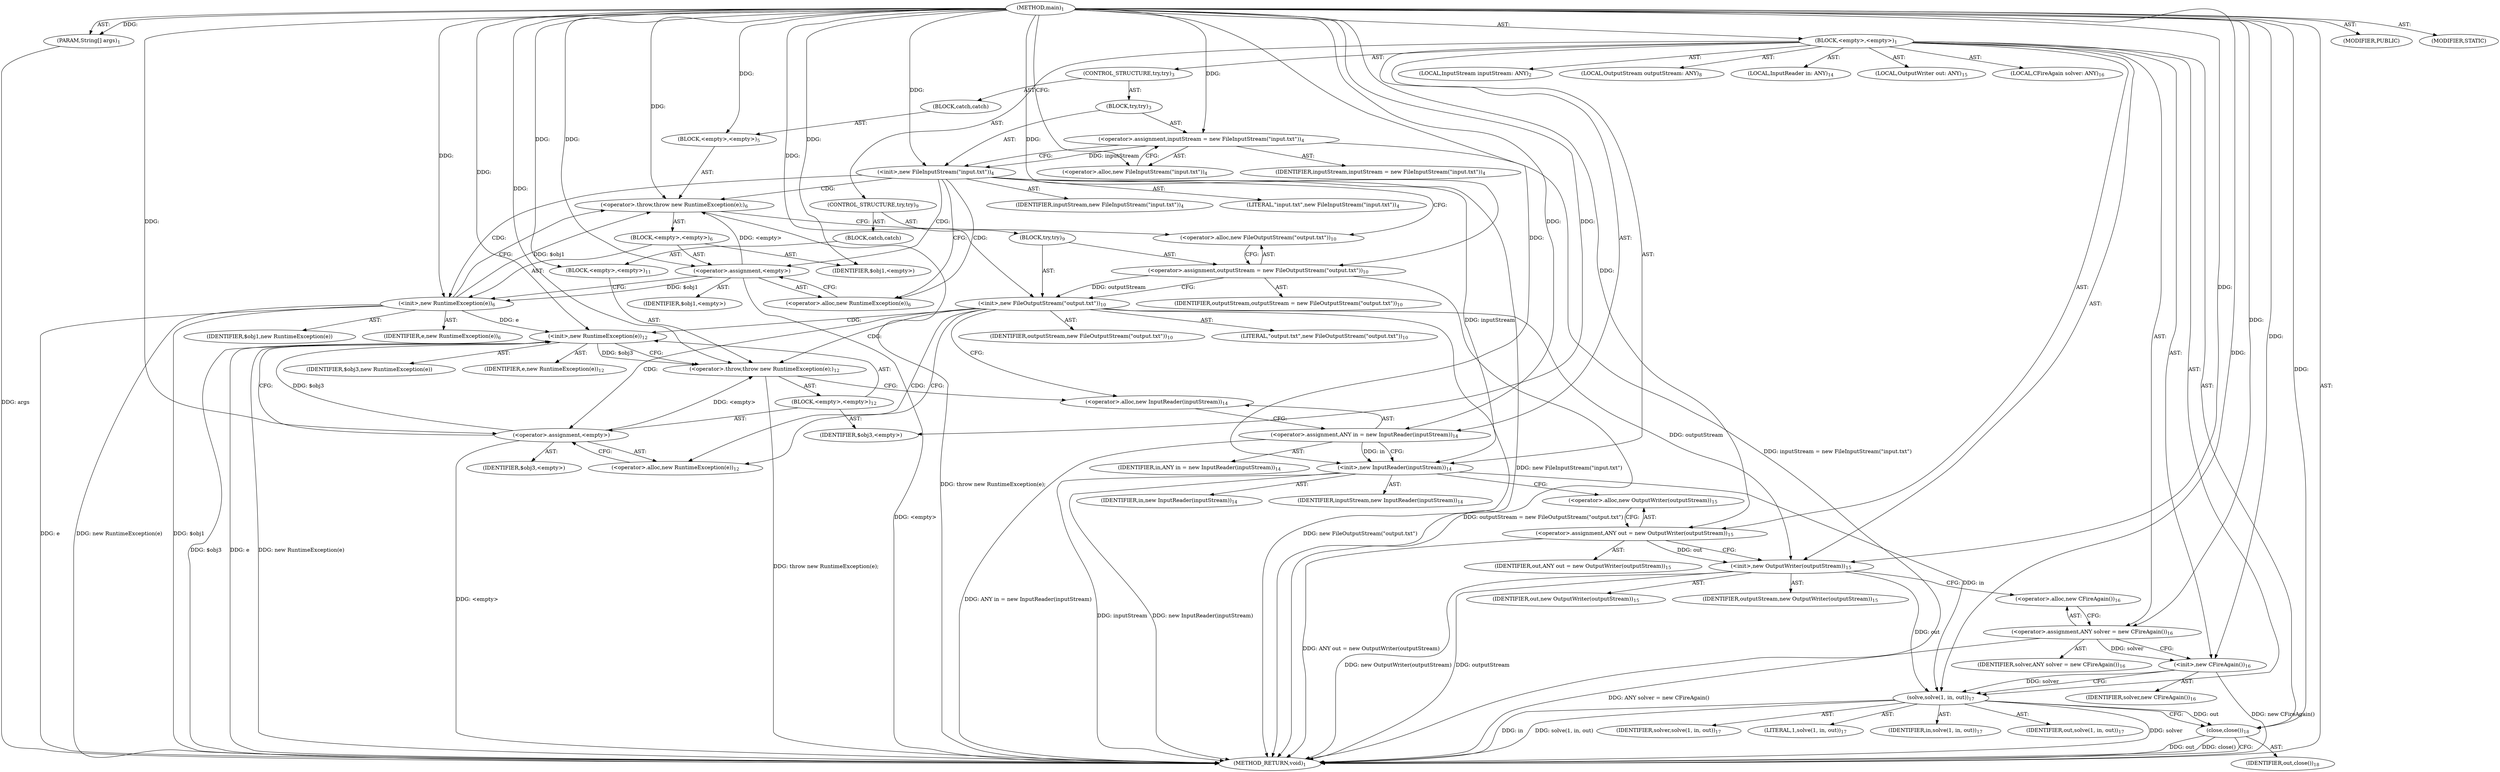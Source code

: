 digraph "main" {  
"27" [label = <(METHOD,main)<SUB>1</SUB>> ]
"28" [label = <(PARAM,String[] args)<SUB>1</SUB>> ]
"29" [label = <(BLOCK,&lt;empty&gt;,&lt;empty&gt;)<SUB>1</SUB>> ]
"4" [label = <(LOCAL,InputStream inputStream: ANY)<SUB>2</SUB>> ]
"30" [label = <(CONTROL_STRUCTURE,try,try)<SUB>3</SUB>> ]
"31" [label = <(BLOCK,try,try)<SUB>3</SUB>> ]
"32" [label = <(&lt;operator&gt;.assignment,inputStream = new FileInputStream(&quot;input.txt&quot;))<SUB>4</SUB>> ]
"33" [label = <(IDENTIFIER,inputStream,inputStream = new FileInputStream(&quot;input.txt&quot;))<SUB>4</SUB>> ]
"34" [label = <(&lt;operator&gt;.alloc,new FileInputStream(&quot;input.txt&quot;))<SUB>4</SUB>> ]
"35" [label = <(&lt;init&gt;,new FileInputStream(&quot;input.txt&quot;))<SUB>4</SUB>> ]
"3" [label = <(IDENTIFIER,inputStream,new FileInputStream(&quot;input.txt&quot;))<SUB>4</SUB>> ]
"36" [label = <(LITERAL,&quot;input.txt&quot;,new FileInputStream(&quot;input.txt&quot;))<SUB>4</SUB>> ]
"37" [label = <(BLOCK,catch,catch)> ]
"38" [label = <(BLOCK,&lt;empty&gt;,&lt;empty&gt;)<SUB>5</SUB>> ]
"39" [label = <(&lt;operator&gt;.throw,throw new RuntimeException(e);)<SUB>6</SUB>> ]
"40" [label = <(BLOCK,&lt;empty&gt;,&lt;empty&gt;)<SUB>6</SUB>> ]
"41" [label = <(&lt;operator&gt;.assignment,&lt;empty&gt;)> ]
"42" [label = <(IDENTIFIER,$obj1,&lt;empty&gt;)> ]
"43" [label = <(&lt;operator&gt;.alloc,new RuntimeException(e))<SUB>6</SUB>> ]
"44" [label = <(&lt;init&gt;,new RuntimeException(e))<SUB>6</SUB>> ]
"45" [label = <(IDENTIFIER,$obj1,new RuntimeException(e))> ]
"46" [label = <(IDENTIFIER,e,new RuntimeException(e))<SUB>6</SUB>> ]
"47" [label = <(IDENTIFIER,$obj1,&lt;empty&gt;)> ]
"6" [label = <(LOCAL,OutputStream outputStream: ANY)<SUB>8</SUB>> ]
"48" [label = <(CONTROL_STRUCTURE,try,try)<SUB>9</SUB>> ]
"49" [label = <(BLOCK,try,try)<SUB>9</SUB>> ]
"50" [label = <(&lt;operator&gt;.assignment,outputStream = new FileOutputStream(&quot;output.txt&quot;))<SUB>10</SUB>> ]
"51" [label = <(IDENTIFIER,outputStream,outputStream = new FileOutputStream(&quot;output.txt&quot;))<SUB>10</SUB>> ]
"52" [label = <(&lt;operator&gt;.alloc,new FileOutputStream(&quot;output.txt&quot;))<SUB>10</SUB>> ]
"53" [label = <(&lt;init&gt;,new FileOutputStream(&quot;output.txt&quot;))<SUB>10</SUB>> ]
"5" [label = <(IDENTIFIER,outputStream,new FileOutputStream(&quot;output.txt&quot;))<SUB>10</SUB>> ]
"54" [label = <(LITERAL,&quot;output.txt&quot;,new FileOutputStream(&quot;output.txt&quot;))<SUB>10</SUB>> ]
"55" [label = <(BLOCK,catch,catch)> ]
"56" [label = <(BLOCK,&lt;empty&gt;,&lt;empty&gt;)<SUB>11</SUB>> ]
"57" [label = <(&lt;operator&gt;.throw,throw new RuntimeException(e);)<SUB>12</SUB>> ]
"58" [label = <(BLOCK,&lt;empty&gt;,&lt;empty&gt;)<SUB>12</SUB>> ]
"59" [label = <(&lt;operator&gt;.assignment,&lt;empty&gt;)> ]
"60" [label = <(IDENTIFIER,$obj3,&lt;empty&gt;)> ]
"61" [label = <(&lt;operator&gt;.alloc,new RuntimeException(e))<SUB>12</SUB>> ]
"62" [label = <(&lt;init&gt;,new RuntimeException(e))<SUB>12</SUB>> ]
"63" [label = <(IDENTIFIER,$obj3,new RuntimeException(e))> ]
"64" [label = <(IDENTIFIER,e,new RuntimeException(e))<SUB>12</SUB>> ]
"65" [label = <(IDENTIFIER,$obj3,&lt;empty&gt;)> ]
"8" [label = <(LOCAL,InputReader in: ANY)<SUB>14</SUB>> ]
"66" [label = <(&lt;operator&gt;.assignment,ANY in = new InputReader(inputStream))<SUB>14</SUB>> ]
"67" [label = <(IDENTIFIER,in,ANY in = new InputReader(inputStream))<SUB>14</SUB>> ]
"68" [label = <(&lt;operator&gt;.alloc,new InputReader(inputStream))<SUB>14</SUB>> ]
"69" [label = <(&lt;init&gt;,new InputReader(inputStream))<SUB>14</SUB>> ]
"7" [label = <(IDENTIFIER,in,new InputReader(inputStream))<SUB>14</SUB>> ]
"70" [label = <(IDENTIFIER,inputStream,new InputReader(inputStream))<SUB>14</SUB>> ]
"10" [label = <(LOCAL,OutputWriter out: ANY)<SUB>15</SUB>> ]
"71" [label = <(&lt;operator&gt;.assignment,ANY out = new OutputWriter(outputStream))<SUB>15</SUB>> ]
"72" [label = <(IDENTIFIER,out,ANY out = new OutputWriter(outputStream))<SUB>15</SUB>> ]
"73" [label = <(&lt;operator&gt;.alloc,new OutputWriter(outputStream))<SUB>15</SUB>> ]
"74" [label = <(&lt;init&gt;,new OutputWriter(outputStream))<SUB>15</SUB>> ]
"9" [label = <(IDENTIFIER,out,new OutputWriter(outputStream))<SUB>15</SUB>> ]
"75" [label = <(IDENTIFIER,outputStream,new OutputWriter(outputStream))<SUB>15</SUB>> ]
"12" [label = <(LOCAL,CFireAgain solver: ANY)<SUB>16</SUB>> ]
"76" [label = <(&lt;operator&gt;.assignment,ANY solver = new CFireAgain())<SUB>16</SUB>> ]
"77" [label = <(IDENTIFIER,solver,ANY solver = new CFireAgain())<SUB>16</SUB>> ]
"78" [label = <(&lt;operator&gt;.alloc,new CFireAgain())<SUB>16</SUB>> ]
"79" [label = <(&lt;init&gt;,new CFireAgain())<SUB>16</SUB>> ]
"11" [label = <(IDENTIFIER,solver,new CFireAgain())<SUB>16</SUB>> ]
"80" [label = <(solve,solve(1, in, out))<SUB>17</SUB>> ]
"81" [label = <(IDENTIFIER,solver,solve(1, in, out))<SUB>17</SUB>> ]
"82" [label = <(LITERAL,1,solve(1, in, out))<SUB>17</SUB>> ]
"83" [label = <(IDENTIFIER,in,solve(1, in, out))<SUB>17</SUB>> ]
"84" [label = <(IDENTIFIER,out,solve(1, in, out))<SUB>17</SUB>> ]
"85" [label = <(close,close())<SUB>18</SUB>> ]
"86" [label = <(IDENTIFIER,out,close())<SUB>18</SUB>> ]
"87" [label = <(MODIFIER,PUBLIC)> ]
"88" [label = <(MODIFIER,STATIC)> ]
"89" [label = <(METHOD_RETURN,void)<SUB>1</SUB>> ]
  "27" -> "28"  [ label = "AST: "] 
  "27" -> "29"  [ label = "AST: "] 
  "27" -> "87"  [ label = "AST: "] 
  "27" -> "88"  [ label = "AST: "] 
  "27" -> "89"  [ label = "AST: "] 
  "29" -> "4"  [ label = "AST: "] 
  "29" -> "30"  [ label = "AST: "] 
  "29" -> "6"  [ label = "AST: "] 
  "29" -> "48"  [ label = "AST: "] 
  "29" -> "8"  [ label = "AST: "] 
  "29" -> "66"  [ label = "AST: "] 
  "29" -> "69"  [ label = "AST: "] 
  "29" -> "10"  [ label = "AST: "] 
  "29" -> "71"  [ label = "AST: "] 
  "29" -> "74"  [ label = "AST: "] 
  "29" -> "12"  [ label = "AST: "] 
  "29" -> "76"  [ label = "AST: "] 
  "29" -> "79"  [ label = "AST: "] 
  "29" -> "80"  [ label = "AST: "] 
  "29" -> "85"  [ label = "AST: "] 
  "30" -> "31"  [ label = "AST: "] 
  "30" -> "37"  [ label = "AST: "] 
  "31" -> "32"  [ label = "AST: "] 
  "31" -> "35"  [ label = "AST: "] 
  "32" -> "33"  [ label = "AST: "] 
  "32" -> "34"  [ label = "AST: "] 
  "35" -> "3"  [ label = "AST: "] 
  "35" -> "36"  [ label = "AST: "] 
  "37" -> "38"  [ label = "AST: "] 
  "38" -> "39"  [ label = "AST: "] 
  "39" -> "40"  [ label = "AST: "] 
  "40" -> "41"  [ label = "AST: "] 
  "40" -> "44"  [ label = "AST: "] 
  "40" -> "47"  [ label = "AST: "] 
  "41" -> "42"  [ label = "AST: "] 
  "41" -> "43"  [ label = "AST: "] 
  "44" -> "45"  [ label = "AST: "] 
  "44" -> "46"  [ label = "AST: "] 
  "48" -> "49"  [ label = "AST: "] 
  "48" -> "55"  [ label = "AST: "] 
  "49" -> "50"  [ label = "AST: "] 
  "49" -> "53"  [ label = "AST: "] 
  "50" -> "51"  [ label = "AST: "] 
  "50" -> "52"  [ label = "AST: "] 
  "53" -> "5"  [ label = "AST: "] 
  "53" -> "54"  [ label = "AST: "] 
  "55" -> "56"  [ label = "AST: "] 
  "56" -> "57"  [ label = "AST: "] 
  "57" -> "58"  [ label = "AST: "] 
  "58" -> "59"  [ label = "AST: "] 
  "58" -> "62"  [ label = "AST: "] 
  "58" -> "65"  [ label = "AST: "] 
  "59" -> "60"  [ label = "AST: "] 
  "59" -> "61"  [ label = "AST: "] 
  "62" -> "63"  [ label = "AST: "] 
  "62" -> "64"  [ label = "AST: "] 
  "66" -> "67"  [ label = "AST: "] 
  "66" -> "68"  [ label = "AST: "] 
  "69" -> "7"  [ label = "AST: "] 
  "69" -> "70"  [ label = "AST: "] 
  "71" -> "72"  [ label = "AST: "] 
  "71" -> "73"  [ label = "AST: "] 
  "74" -> "9"  [ label = "AST: "] 
  "74" -> "75"  [ label = "AST: "] 
  "76" -> "77"  [ label = "AST: "] 
  "76" -> "78"  [ label = "AST: "] 
  "79" -> "11"  [ label = "AST: "] 
  "80" -> "81"  [ label = "AST: "] 
  "80" -> "82"  [ label = "AST: "] 
  "80" -> "83"  [ label = "AST: "] 
  "80" -> "84"  [ label = "AST: "] 
  "85" -> "86"  [ label = "AST: "] 
  "66" -> "69"  [ label = "CFG: "] 
  "69" -> "73"  [ label = "CFG: "] 
  "71" -> "74"  [ label = "CFG: "] 
  "74" -> "78"  [ label = "CFG: "] 
  "76" -> "79"  [ label = "CFG: "] 
  "79" -> "80"  [ label = "CFG: "] 
  "80" -> "85"  [ label = "CFG: "] 
  "85" -> "89"  [ label = "CFG: "] 
  "68" -> "66"  [ label = "CFG: "] 
  "73" -> "71"  [ label = "CFG: "] 
  "78" -> "76"  [ label = "CFG: "] 
  "32" -> "35"  [ label = "CFG: "] 
  "35" -> "43"  [ label = "CFG: "] 
  "35" -> "52"  [ label = "CFG: "] 
  "50" -> "53"  [ label = "CFG: "] 
  "53" -> "61"  [ label = "CFG: "] 
  "53" -> "68"  [ label = "CFG: "] 
  "34" -> "32"  [ label = "CFG: "] 
  "39" -> "52"  [ label = "CFG: "] 
  "52" -> "50"  [ label = "CFG: "] 
  "57" -> "68"  [ label = "CFG: "] 
  "41" -> "44"  [ label = "CFG: "] 
  "44" -> "39"  [ label = "CFG: "] 
  "59" -> "62"  [ label = "CFG: "] 
  "62" -> "57"  [ label = "CFG: "] 
  "43" -> "41"  [ label = "CFG: "] 
  "61" -> "59"  [ label = "CFG: "] 
  "27" -> "34"  [ label = "CFG: "] 
  "28" -> "89"  [ label = "DDG: args"] 
  "32" -> "89"  [ label = "DDG: inputStream = new FileInputStream(&quot;input.txt&quot;)"] 
  "35" -> "89"  [ label = "DDG: new FileInputStream(&quot;input.txt&quot;)"] 
  "41" -> "89"  [ label = "DDG: &lt;empty&gt;"] 
  "44" -> "89"  [ label = "DDG: $obj1"] 
  "44" -> "89"  [ label = "DDG: e"] 
  "44" -> "89"  [ label = "DDG: new RuntimeException(e)"] 
  "39" -> "89"  [ label = "DDG: throw new RuntimeException(e);"] 
  "50" -> "89"  [ label = "DDG: outputStream = new FileOutputStream(&quot;output.txt&quot;)"] 
  "53" -> "89"  [ label = "DDG: new FileOutputStream(&quot;output.txt&quot;)"] 
  "59" -> "89"  [ label = "DDG: &lt;empty&gt;"] 
  "62" -> "89"  [ label = "DDG: $obj3"] 
  "62" -> "89"  [ label = "DDG: e"] 
  "62" -> "89"  [ label = "DDG: new RuntimeException(e)"] 
  "57" -> "89"  [ label = "DDG: throw new RuntimeException(e);"] 
  "66" -> "89"  [ label = "DDG: ANY in = new InputReader(inputStream)"] 
  "69" -> "89"  [ label = "DDG: inputStream"] 
  "69" -> "89"  [ label = "DDG: new InputReader(inputStream)"] 
  "71" -> "89"  [ label = "DDG: ANY out = new OutputWriter(outputStream)"] 
  "74" -> "89"  [ label = "DDG: outputStream"] 
  "74" -> "89"  [ label = "DDG: new OutputWriter(outputStream)"] 
  "76" -> "89"  [ label = "DDG: ANY solver = new CFireAgain()"] 
  "79" -> "89"  [ label = "DDG: new CFireAgain()"] 
  "80" -> "89"  [ label = "DDG: solver"] 
  "80" -> "89"  [ label = "DDG: in"] 
  "80" -> "89"  [ label = "DDG: solve(1, in, out)"] 
  "85" -> "89"  [ label = "DDG: out"] 
  "85" -> "89"  [ label = "DDG: close()"] 
  "27" -> "28"  [ label = "DDG: "] 
  "27" -> "66"  [ label = "DDG: "] 
  "27" -> "71"  [ label = "DDG: "] 
  "27" -> "76"  [ label = "DDG: "] 
  "66" -> "69"  [ label = "DDG: in"] 
  "27" -> "69"  [ label = "DDG: "] 
  "35" -> "69"  [ label = "DDG: inputStream"] 
  "71" -> "74"  [ label = "DDG: out"] 
  "27" -> "74"  [ label = "DDG: "] 
  "53" -> "74"  [ label = "DDG: outputStream"] 
  "76" -> "79"  [ label = "DDG: solver"] 
  "27" -> "79"  [ label = "DDG: "] 
  "79" -> "80"  [ label = "DDG: solver"] 
  "27" -> "80"  [ label = "DDG: "] 
  "69" -> "80"  [ label = "DDG: in"] 
  "74" -> "80"  [ label = "DDG: out"] 
  "80" -> "85"  [ label = "DDG: out"] 
  "27" -> "85"  [ label = "DDG: "] 
  "27" -> "32"  [ label = "DDG: "] 
  "27" -> "38"  [ label = "DDG: "] 
  "27" -> "50"  [ label = "DDG: "] 
  "27" -> "56"  [ label = "DDG: "] 
  "32" -> "35"  [ label = "DDG: inputStream"] 
  "27" -> "35"  [ label = "DDG: "] 
  "50" -> "53"  [ label = "DDG: outputStream"] 
  "27" -> "53"  [ label = "DDG: "] 
  "41" -> "39"  [ label = "DDG: &lt;empty&gt;"] 
  "44" -> "39"  [ label = "DDG: $obj1"] 
  "27" -> "39"  [ label = "DDG: "] 
  "59" -> "57"  [ label = "DDG: &lt;empty&gt;"] 
  "62" -> "57"  [ label = "DDG: $obj3"] 
  "27" -> "57"  [ label = "DDG: "] 
  "27" -> "41"  [ label = "DDG: "] 
  "27" -> "47"  [ label = "DDG: "] 
  "27" -> "59"  [ label = "DDG: "] 
  "27" -> "65"  [ label = "DDG: "] 
  "41" -> "44"  [ label = "DDG: $obj1"] 
  "27" -> "44"  [ label = "DDG: "] 
  "59" -> "62"  [ label = "DDG: $obj3"] 
  "27" -> "62"  [ label = "DDG: "] 
  "44" -> "62"  [ label = "DDG: e"] 
  "35" -> "44"  [ label = "CDG: "] 
  "35" -> "41"  [ label = "CDG: "] 
  "35" -> "39"  [ label = "CDG: "] 
  "35" -> "43"  [ label = "CDG: "] 
  "53" -> "61"  [ label = "CDG: "] 
  "53" -> "59"  [ label = "CDG: "] 
  "53" -> "57"  [ label = "CDG: "] 
  "53" -> "62"  [ label = "CDG: "] 
}

